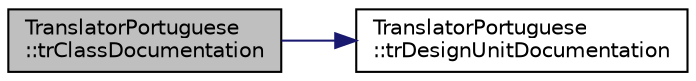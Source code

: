 digraph "TranslatorPortuguese::trClassDocumentation"
{
 // LATEX_PDF_SIZE
  edge [fontname="Helvetica",fontsize="10",labelfontname="Helvetica",labelfontsize="10"];
  node [fontname="Helvetica",fontsize="10",shape=record];
  rankdir="LR";
  Node1 [label="TranslatorPortuguese\l::trClassDocumentation",height=0.2,width=0.4,color="black", fillcolor="grey75", style="filled", fontcolor="black",tooltip=" "];
  Node1 -> Node2 [color="midnightblue",fontsize="10",style="solid",fontname="Helvetica"];
  Node2 [label="TranslatorPortuguese\l::trDesignUnitDocumentation",height=0.2,width=0.4,color="black", fillcolor="white", style="filled",URL="$classTranslatorPortuguese.html#aa287516d26a7e7483ee36d92979fc05b",tooltip=" "];
}

